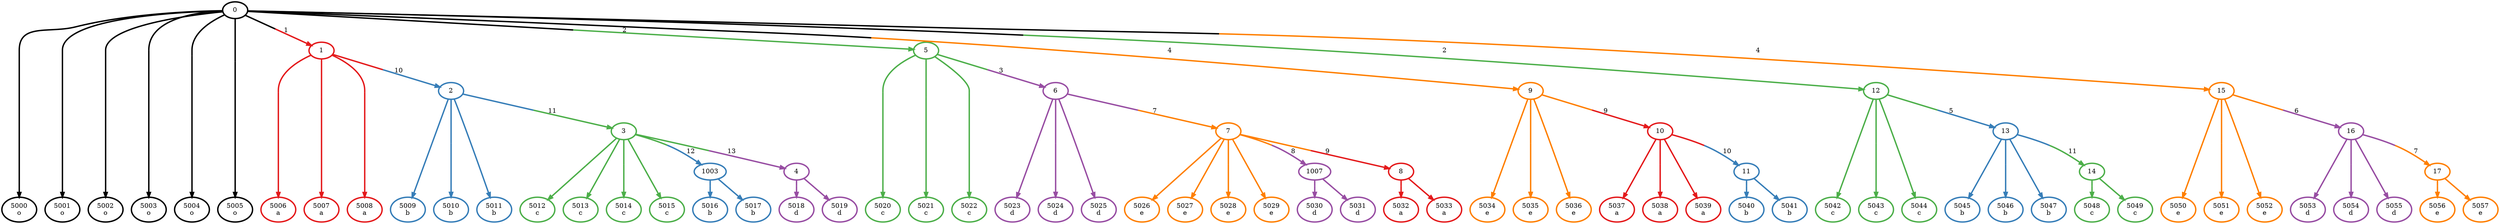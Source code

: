 digraph T {
	{
		rank=same
		0 [penwidth=3,colorscheme=set19,color=0,label="5000\no"]
		1 [penwidth=3,colorscheme=set19,color=0,label="5001\no"]
		2 [penwidth=3,colorscheme=set19,color=0,label="5002\no"]
		3 [penwidth=3,colorscheme=set19,color=0,label="5003\no"]
		4 [penwidth=3,colorscheme=set19,color=0,label="5004\no"]
		5 [penwidth=3,colorscheme=set19,color=0,label="5005\no"]
		6 [penwidth=3,colorscheme=set19,color=1,label="5006\na"]
		7 [penwidth=3,colorscheme=set19,color=1,label="5007\na"]
		8 [penwidth=3,colorscheme=set19,color=1,label="5008\na"]
		9 [penwidth=3,colorscheme=set19,color=3,label="5020\nc"]
		10 [penwidth=3,colorscheme=set19,color=3,label="5021\nc"]
		11 [penwidth=3,colorscheme=set19,color=3,label="5022\nc"]
		12 [penwidth=3,colorscheme=set19,color=5,label="5034\ne"]
		13 [penwidth=3,colorscheme=set19,color=5,label="5035\ne"]
		14 [penwidth=3,colorscheme=set19,color=5,label="5036\ne"]
		15 [penwidth=3,colorscheme=set19,color=3,label="5042\nc"]
		16 [penwidth=3,colorscheme=set19,color=3,label="5043\nc"]
		17 [penwidth=3,colorscheme=set19,color=3,label="5044\nc"]
		18 [penwidth=3,colorscheme=set19,color=5,label="5050\ne"]
		19 [penwidth=3,colorscheme=set19,color=5,label="5051\ne"]
		20 [penwidth=3,colorscheme=set19,color=5,label="5052\ne"]
		21 [penwidth=3,colorscheme=set19,color=2,label="5009\nb"]
		22 [penwidth=3,colorscheme=set19,color=2,label="5010\nb"]
		23 [penwidth=3,colorscheme=set19,color=2,label="5011\nb"]
		24 [penwidth=3,colorscheme=set19,color=3,label="5012\nc"]
		25 [penwidth=3,colorscheme=set19,color=3,label="5013\nc"]
		26 [penwidth=3,colorscheme=set19,color=3,label="5014\nc"]
		27 [penwidth=3,colorscheme=set19,color=3,label="5015\nc"]
		28 [penwidth=3,colorscheme=set19,color=2,label="5016\nb"]
		29 [penwidth=3,colorscheme=set19,color=2,label="5017\nb"]
		30 [penwidth=3,colorscheme=set19,color=4,label="5018\nd"]
		31 [penwidth=3,colorscheme=set19,color=4,label="5019\nd"]
		32 [penwidth=3,colorscheme=set19,color=4,label="5023\nd"]
		33 [penwidth=3,colorscheme=set19,color=4,label="5024\nd"]
		34 [penwidth=3,colorscheme=set19,color=4,label="5025\nd"]
		35 [penwidth=3,colorscheme=set19,color=5,label="5026\ne"]
		36 [penwidth=3,colorscheme=set19,color=5,label="5027\ne"]
		37 [penwidth=3,colorscheme=set19,color=5,label="5028\ne"]
		38 [penwidth=3,colorscheme=set19,color=5,label="5029\ne"]
		39 [penwidth=3,colorscheme=set19,color=4,label="5030\nd"]
		40 [penwidth=3,colorscheme=set19,color=4,label="5031\nd"]
		41 [penwidth=3,colorscheme=set19,color=1,label="5032\na"]
		42 [penwidth=3,colorscheme=set19,color=1,label="5033\na"]
		43 [penwidth=3,colorscheme=set19,color=1,label="5037\na"]
		44 [penwidth=3,colorscheme=set19,color=1,label="5038\na"]
		45 [penwidth=3,colorscheme=set19,color=1,label="5039\na"]
		46 [penwidth=3,colorscheme=set19,color=2,label="5040\nb"]
		47 [penwidth=3,colorscheme=set19,color=2,label="5041\nb"]
		48 [penwidth=3,colorscheme=set19,color=2,label="5045\nb"]
		49 [penwidth=3,colorscheme=set19,color=2,label="5046\nb"]
		50 [penwidth=3,colorscheme=set19,color=2,label="5047\nb"]
		51 [penwidth=3,colorscheme=set19,color=3,label="5048\nc"]
		52 [penwidth=3,colorscheme=set19,color=3,label="5049\nc"]
		53 [penwidth=3,colorscheme=set19,color=4,label="5053\nd"]
		54 [penwidth=3,colorscheme=set19,color=4,label="5054\nd"]
		55 [penwidth=3,colorscheme=set19,color=4,label="5055\nd"]
		56 [penwidth=3,colorscheme=set19,color=5,label="5056\ne"]
		57 [penwidth=3,colorscheme=set19,color=5,label="5057\ne"]
	}
	58 [penwidth=3,colorscheme=set19,color=0,label="0"]
	59 [penwidth=3,colorscheme=set19,color=1,label="1"]
	60 [penwidth=3,colorscheme=set19,color=3,label="5"]
	61 [penwidth=3,colorscheme=set19,color=5,label="9"]
	62 [penwidth=3,colorscheme=set19,color=3,label="12"]
	63 [penwidth=3,colorscheme=set19,color=5,label="15"]
	64 [penwidth=3,colorscheme=set19,color=2,label="2"]
	65 [penwidth=3,colorscheme=set19,color=4,label="6"]
	66 [penwidth=3,colorscheme=set19,color=1,label="10"]
	67 [penwidth=3,colorscheme=set19,color=2,label="13"]
	68 [penwidth=3,colorscheme=set19,color=4,label="16"]
	69 [penwidth=3,colorscheme=set19,color=3,label="3"]
	70 [penwidth=3,colorscheme=set19,color=2,label="1003"]
	71 [penwidth=3,colorscheme=set19,color=4,label="4"]
	72 [penwidth=3,colorscheme=set19,color=5,label="7"]
	73 [penwidth=3,colorscheme=set19,color=4,label="1007"]
	74 [penwidth=3,colorscheme=set19,color=1,label="8"]
	75 [penwidth=3,colorscheme=set19,color=2,label="11"]
	76 [penwidth=3,colorscheme=set19,color=3,label="14"]
	77 [penwidth=3,colorscheme=set19,color=5,label="17"]
	58 -> 59 [penwidth=3,colorscheme=set19,color="0;0.5:1",label="1"]
	58 -> 60 [penwidth=3,colorscheme=set19,color="0;0.5:3",label="2"]
	58 -> 61 [penwidth=3,colorscheme=set19,color="0;0.5:5",label="4"]
	58 -> 62 [penwidth=3,colorscheme=set19,color="0;0.5:3",label="2"]
	58 -> 63 [penwidth=3,colorscheme=set19,color="0;0.5:5",label="4"]
	58 -> 0 [penwidth=3,colorscheme=set19,color="0;0.5:0"]
	58 -> 1 [penwidth=3,colorscheme=set19,color="0;0.5:0"]
	58 -> 2 [penwidth=3,colorscheme=set19,color="0;0.5:0"]
	58 -> 3 [penwidth=3,colorscheme=set19,color="0;0.5:0"]
	58 -> 4 [penwidth=3,colorscheme=set19,color="0;0.5:0"]
	58 -> 5 [penwidth=3,colorscheme=set19,color="0;0.5:0"]
	59 -> 64 [penwidth=3,colorscheme=set19,color="1;0.5:2",label="10"]
	59 -> 6 [penwidth=3,colorscheme=set19,color="1;0.5:1"]
	59 -> 7 [penwidth=3,colorscheme=set19,color="1;0.5:1"]
	59 -> 8 [penwidth=3,colorscheme=set19,color="1;0.5:1"]
	60 -> 65 [penwidth=3,colorscheme=set19,color="3;0.5:4",label="3"]
	60 -> 9 [penwidth=3,colorscheme=set19,color="3;0.5:3"]
	60 -> 10 [penwidth=3,colorscheme=set19,color="3;0.5:3"]
	60 -> 11 [penwidth=3,colorscheme=set19,color="3;0.5:3"]
	61 -> 66 [penwidth=3,colorscheme=set19,color="5;0.5:1",label="9"]
	61 -> 12 [penwidth=3,colorscheme=set19,color="5;0.5:5"]
	61 -> 13 [penwidth=3,colorscheme=set19,color="5;0.5:5"]
	61 -> 14 [penwidth=3,colorscheme=set19,color="5;0.5:5"]
	62 -> 67 [penwidth=3,colorscheme=set19,color="3;0.5:2",label="5"]
	62 -> 15 [penwidth=3,colorscheme=set19,color="3;0.5:3"]
	62 -> 16 [penwidth=3,colorscheme=set19,color="3;0.5:3"]
	62 -> 17 [penwidth=3,colorscheme=set19,color="3;0.5:3"]
	63 -> 68 [penwidth=3,colorscheme=set19,color="5;0.5:4",label="6"]
	63 -> 18 [penwidth=3,colorscheme=set19,color="5;0.5:5"]
	63 -> 19 [penwidth=3,colorscheme=set19,color="5;0.5:5"]
	63 -> 20 [penwidth=3,colorscheme=set19,color="5;0.5:5"]
	64 -> 69 [penwidth=3,colorscheme=set19,color="2;0.5:3",label="11"]
	64 -> 21 [penwidth=3,colorscheme=set19,color="2;0.5:2"]
	64 -> 22 [penwidth=3,colorscheme=set19,color="2;0.5:2"]
	64 -> 23 [penwidth=3,colorscheme=set19,color="2;0.5:2"]
	65 -> 72 [penwidth=3,colorscheme=set19,color="4;0.5:5",label="7"]
	65 -> 32 [penwidth=3,colorscheme=set19,color="4;0.5:4"]
	65 -> 33 [penwidth=3,colorscheme=set19,color="4;0.5:4"]
	65 -> 34 [penwidth=3,colorscheme=set19,color="4;0.5:4"]
	66 -> 75 [penwidth=3,colorscheme=set19,color="1;0.5:2",label="10"]
	66 -> 43 [penwidth=3,colorscheme=set19,color="1;0.5:1"]
	66 -> 44 [penwidth=3,colorscheme=set19,color="1;0.5:1"]
	66 -> 45 [penwidth=3,colorscheme=set19,color="1;0.5:1"]
	67 -> 76 [penwidth=3,colorscheme=set19,color="2;0.5:3",label="11"]
	67 -> 48 [penwidth=3,colorscheme=set19,color="2;0.5:2"]
	67 -> 49 [penwidth=3,colorscheme=set19,color="2;0.5:2"]
	67 -> 50 [penwidth=3,colorscheme=set19,color="2;0.5:2"]
	68 -> 77 [penwidth=3,colorscheme=set19,color="4;0.5:5",label="7"]
	68 -> 53 [penwidth=3,colorscheme=set19,color="4;0.5:4"]
	68 -> 54 [penwidth=3,colorscheme=set19,color="4;0.5:4"]
	68 -> 55 [penwidth=3,colorscheme=set19,color="4;0.5:4"]
	69 -> 70 [penwidth=3,colorscheme=set19,color="3;0.5:2",label="12"]
	69 -> 71 [penwidth=3,colorscheme=set19,color="3;0.5:4",label="13"]
	69 -> 24 [penwidth=3,colorscheme=set19,color="3;0.5:3"]
	69 -> 25 [penwidth=3,colorscheme=set19,color="3;0.5:3"]
	69 -> 26 [penwidth=3,colorscheme=set19,color="3;0.5:3"]
	69 -> 27 [penwidth=3,colorscheme=set19,color="3;0.5:3"]
	70 -> 28 [penwidth=3,colorscheme=set19,color="2;0.5:2"]
	70 -> 29 [penwidth=3,colorscheme=set19,color="2;0.5:2"]
	71 -> 30 [penwidth=3,colorscheme=set19,color="4;0.5:4"]
	71 -> 31 [penwidth=3,colorscheme=set19,color="4;0.5:4"]
	72 -> 73 [penwidth=3,colorscheme=set19,color="5;0.5:4",label="8"]
	72 -> 74 [penwidth=3,colorscheme=set19,color="5;0.5:1",label="9"]
	72 -> 35 [penwidth=3,colorscheme=set19,color="5;0.5:5"]
	72 -> 36 [penwidth=3,colorscheme=set19,color="5;0.5:5"]
	72 -> 37 [penwidth=3,colorscheme=set19,color="5;0.5:5"]
	72 -> 38 [penwidth=3,colorscheme=set19,color="5;0.5:5"]
	73 -> 39 [penwidth=3,colorscheme=set19,color="4;0.5:4"]
	73 -> 40 [penwidth=3,colorscheme=set19,color="4;0.5:4"]
	74 -> 41 [penwidth=3,colorscheme=set19,color="1;0.5:1"]
	74 -> 42 [penwidth=3,colorscheme=set19,color="1;0.5:1"]
	75 -> 46 [penwidth=3,colorscheme=set19,color="2;0.5:2"]
	75 -> 47 [penwidth=3,colorscheme=set19,color="2;0.5:2"]
	76 -> 51 [penwidth=3,colorscheme=set19,color="3;0.5:3"]
	76 -> 52 [penwidth=3,colorscheme=set19,color="3;0.5:3"]
	77 -> 56 [penwidth=3,colorscheme=set19,color="5;0.5:5"]
	77 -> 57 [penwidth=3,colorscheme=set19,color="5;0.5:5"]
}
